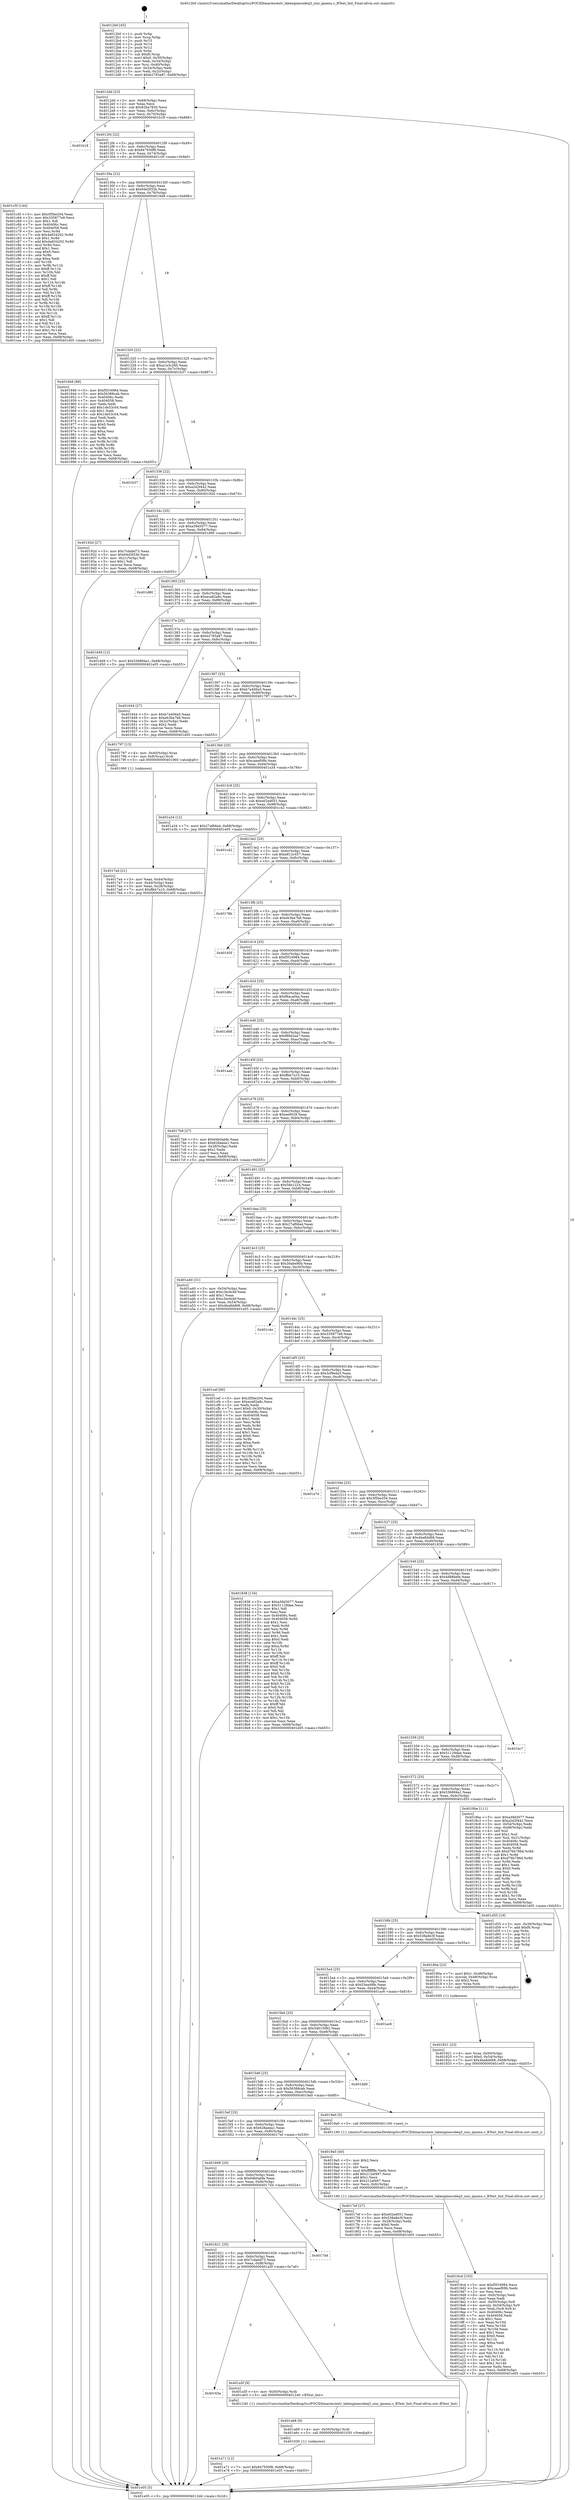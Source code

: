 digraph "0x4012b0" {
  label = "0x4012b0 (/mnt/c/Users/mathe/Desktop/tcc/POCII/binaries/extr_labenginecodeq3_uiui_qmenu.c_BText_Init_Final-ollvm.out::main(0))"
  labelloc = "t"
  node[shape=record]

  Entry [label="",width=0.3,height=0.3,shape=circle,fillcolor=black,style=filled]
  "0x4012dd" [label="{
     0x4012dd [23]\l
     | [instrs]\l
     &nbsp;&nbsp;0x4012dd \<+3\>: mov -0x68(%rbp),%eax\l
     &nbsp;&nbsp;0x4012e0 \<+2\>: mov %eax,%ecx\l
     &nbsp;&nbsp;0x4012e2 \<+6\>: sub $0x82ba7830,%ecx\l
     &nbsp;&nbsp;0x4012e8 \<+3\>: mov %eax,-0x6c(%rbp)\l
     &nbsp;&nbsp;0x4012eb \<+3\>: mov %ecx,-0x70(%rbp)\l
     &nbsp;&nbsp;0x4012ee \<+6\>: je 0000000000401b18 \<main+0x868\>\l
  }"]
  "0x401b18" [label="{
     0x401b18\l
  }", style=dashed]
  "0x4012f4" [label="{
     0x4012f4 [22]\l
     | [instrs]\l
     &nbsp;&nbsp;0x4012f4 \<+5\>: jmp 00000000004012f9 \<main+0x49\>\l
     &nbsp;&nbsp;0x4012f9 \<+3\>: mov -0x6c(%rbp),%eax\l
     &nbsp;&nbsp;0x4012fc \<+5\>: sub $0x847930f8,%eax\l
     &nbsp;&nbsp;0x401301 \<+3\>: mov %eax,-0x74(%rbp)\l
     &nbsp;&nbsp;0x401304 \<+6\>: je 0000000000401c5f \<main+0x9af\>\l
  }"]
  Exit [label="",width=0.3,height=0.3,shape=circle,fillcolor=black,style=filled,peripheries=2]
  "0x401c5f" [label="{
     0x401c5f [144]\l
     | [instrs]\l
     &nbsp;&nbsp;0x401c5f \<+5\>: mov $0x3f5be204,%eax\l
     &nbsp;&nbsp;0x401c64 \<+5\>: mov $0x335877e9,%ecx\l
     &nbsp;&nbsp;0x401c69 \<+2\>: mov $0x1,%dl\l
     &nbsp;&nbsp;0x401c6b \<+7\>: mov 0x40406c,%esi\l
     &nbsp;&nbsp;0x401c72 \<+7\>: mov 0x404058,%edi\l
     &nbsp;&nbsp;0x401c79 \<+3\>: mov %esi,%r8d\l
     &nbsp;&nbsp;0x401c7c \<+7\>: sub $0x4a834202,%r8d\l
     &nbsp;&nbsp;0x401c83 \<+4\>: sub $0x1,%r8d\l
     &nbsp;&nbsp;0x401c87 \<+7\>: add $0x4a834202,%r8d\l
     &nbsp;&nbsp;0x401c8e \<+4\>: imul %r8d,%esi\l
     &nbsp;&nbsp;0x401c92 \<+3\>: and $0x1,%esi\l
     &nbsp;&nbsp;0x401c95 \<+3\>: cmp $0x0,%esi\l
     &nbsp;&nbsp;0x401c98 \<+4\>: sete %r9b\l
     &nbsp;&nbsp;0x401c9c \<+3\>: cmp $0xa,%edi\l
     &nbsp;&nbsp;0x401c9f \<+4\>: setl %r10b\l
     &nbsp;&nbsp;0x401ca3 \<+3\>: mov %r9b,%r11b\l
     &nbsp;&nbsp;0x401ca6 \<+4\>: xor $0xff,%r11b\l
     &nbsp;&nbsp;0x401caa \<+3\>: mov %r10b,%bl\l
     &nbsp;&nbsp;0x401cad \<+3\>: xor $0xff,%bl\l
     &nbsp;&nbsp;0x401cb0 \<+3\>: xor $0x1,%dl\l
     &nbsp;&nbsp;0x401cb3 \<+3\>: mov %r11b,%r14b\l
     &nbsp;&nbsp;0x401cb6 \<+4\>: and $0xff,%r14b\l
     &nbsp;&nbsp;0x401cba \<+3\>: and %dl,%r9b\l
     &nbsp;&nbsp;0x401cbd \<+3\>: mov %bl,%r15b\l
     &nbsp;&nbsp;0x401cc0 \<+4\>: and $0xff,%r15b\l
     &nbsp;&nbsp;0x401cc4 \<+3\>: and %dl,%r10b\l
     &nbsp;&nbsp;0x401cc7 \<+3\>: or %r9b,%r14b\l
     &nbsp;&nbsp;0x401cca \<+3\>: or %r10b,%r15b\l
     &nbsp;&nbsp;0x401ccd \<+3\>: xor %r15b,%r14b\l
     &nbsp;&nbsp;0x401cd0 \<+3\>: or %bl,%r11b\l
     &nbsp;&nbsp;0x401cd3 \<+4\>: xor $0xff,%r11b\l
     &nbsp;&nbsp;0x401cd7 \<+3\>: or $0x1,%dl\l
     &nbsp;&nbsp;0x401cda \<+3\>: and %dl,%r11b\l
     &nbsp;&nbsp;0x401cdd \<+3\>: or %r11b,%r14b\l
     &nbsp;&nbsp;0x401ce0 \<+4\>: test $0x1,%r14b\l
     &nbsp;&nbsp;0x401ce4 \<+3\>: cmovne %ecx,%eax\l
     &nbsp;&nbsp;0x401ce7 \<+3\>: mov %eax,-0x68(%rbp)\l
     &nbsp;&nbsp;0x401cea \<+5\>: jmp 0000000000401e05 \<main+0xb55\>\l
  }"]
  "0x40130a" [label="{
     0x40130a [22]\l
     | [instrs]\l
     &nbsp;&nbsp;0x40130a \<+5\>: jmp 000000000040130f \<main+0x5f\>\l
     &nbsp;&nbsp;0x40130f \<+3\>: mov -0x6c(%rbp),%eax\l
     &nbsp;&nbsp;0x401312 \<+5\>: sub $0x94d3f33b,%eax\l
     &nbsp;&nbsp;0x401317 \<+3\>: mov %eax,-0x78(%rbp)\l
     &nbsp;&nbsp;0x40131a \<+6\>: je 0000000000401948 \<main+0x698\>\l
  }"]
  "0x401a71" [label="{
     0x401a71 [12]\l
     | [instrs]\l
     &nbsp;&nbsp;0x401a71 \<+7\>: movl $0x847930f8,-0x68(%rbp)\l
     &nbsp;&nbsp;0x401a78 \<+5\>: jmp 0000000000401e05 \<main+0xb55\>\l
  }"]
  "0x401948" [label="{
     0x401948 [88]\l
     | [instrs]\l
     &nbsp;&nbsp;0x401948 \<+5\>: mov $0xf5f16984,%eax\l
     &nbsp;&nbsp;0x40194d \<+5\>: mov $0x56388cab,%ecx\l
     &nbsp;&nbsp;0x401952 \<+7\>: mov 0x40406c,%edx\l
     &nbsp;&nbsp;0x401959 \<+7\>: mov 0x404058,%esi\l
     &nbsp;&nbsp;0x401960 \<+2\>: mov %edx,%edi\l
     &nbsp;&nbsp;0x401962 \<+6\>: add $0x1de53c04,%edi\l
     &nbsp;&nbsp;0x401968 \<+3\>: sub $0x1,%edi\l
     &nbsp;&nbsp;0x40196b \<+6\>: sub $0x1de53c04,%edi\l
     &nbsp;&nbsp;0x401971 \<+3\>: imul %edi,%edx\l
     &nbsp;&nbsp;0x401974 \<+3\>: and $0x1,%edx\l
     &nbsp;&nbsp;0x401977 \<+3\>: cmp $0x0,%edx\l
     &nbsp;&nbsp;0x40197a \<+4\>: sete %r8b\l
     &nbsp;&nbsp;0x40197e \<+3\>: cmp $0xa,%esi\l
     &nbsp;&nbsp;0x401981 \<+4\>: setl %r9b\l
     &nbsp;&nbsp;0x401985 \<+3\>: mov %r8b,%r10b\l
     &nbsp;&nbsp;0x401988 \<+3\>: and %r9b,%r10b\l
     &nbsp;&nbsp;0x40198b \<+3\>: xor %r9b,%r8b\l
     &nbsp;&nbsp;0x40198e \<+3\>: or %r8b,%r10b\l
     &nbsp;&nbsp;0x401991 \<+4\>: test $0x1,%r10b\l
     &nbsp;&nbsp;0x401995 \<+3\>: cmovne %ecx,%eax\l
     &nbsp;&nbsp;0x401998 \<+3\>: mov %eax,-0x68(%rbp)\l
     &nbsp;&nbsp;0x40199b \<+5\>: jmp 0000000000401e05 \<main+0xb55\>\l
  }"]
  "0x401320" [label="{
     0x401320 [22]\l
     | [instrs]\l
     &nbsp;&nbsp;0x401320 \<+5\>: jmp 0000000000401325 \<main+0x75\>\l
     &nbsp;&nbsp;0x401325 \<+3\>: mov -0x6c(%rbp),%eax\l
     &nbsp;&nbsp;0x401328 \<+5\>: sub $0xa1e3c260,%eax\l
     &nbsp;&nbsp;0x40132d \<+3\>: mov %eax,-0x7c(%rbp)\l
     &nbsp;&nbsp;0x401330 \<+6\>: je 0000000000401b37 \<main+0x887\>\l
  }"]
  "0x401a68" [label="{
     0x401a68 [9]\l
     | [instrs]\l
     &nbsp;&nbsp;0x401a68 \<+4\>: mov -0x50(%rbp),%rdi\l
     &nbsp;&nbsp;0x401a6c \<+5\>: call 0000000000401030 \<free@plt\>\l
     | [calls]\l
     &nbsp;&nbsp;0x401030 \{1\} (unknown)\l
  }"]
  "0x401b37" [label="{
     0x401b37\l
  }", style=dashed]
  "0x401336" [label="{
     0x401336 [22]\l
     | [instrs]\l
     &nbsp;&nbsp;0x401336 \<+5\>: jmp 000000000040133b \<main+0x8b\>\l
     &nbsp;&nbsp;0x40133b \<+3\>: mov -0x6c(%rbp),%eax\l
     &nbsp;&nbsp;0x40133e \<+5\>: sub $0xa2d2f442,%eax\l
     &nbsp;&nbsp;0x401343 \<+3\>: mov %eax,-0x80(%rbp)\l
     &nbsp;&nbsp;0x401346 \<+6\>: je 000000000040192d \<main+0x67d\>\l
  }"]
  "0x40163a" [label="{
     0x40163a\l
  }", style=dashed]
  "0x40192d" [label="{
     0x40192d [27]\l
     | [instrs]\l
     &nbsp;&nbsp;0x40192d \<+5\>: mov $0x7cdabd73,%eax\l
     &nbsp;&nbsp;0x401932 \<+5\>: mov $0x94d3f33b,%ecx\l
     &nbsp;&nbsp;0x401937 \<+3\>: mov -0x21(%rbp),%dl\l
     &nbsp;&nbsp;0x40193a \<+3\>: test $0x1,%dl\l
     &nbsp;&nbsp;0x40193d \<+3\>: cmovne %ecx,%eax\l
     &nbsp;&nbsp;0x401940 \<+3\>: mov %eax,-0x68(%rbp)\l
     &nbsp;&nbsp;0x401943 \<+5\>: jmp 0000000000401e05 \<main+0xb55\>\l
  }"]
  "0x40134c" [label="{
     0x40134c [25]\l
     | [instrs]\l
     &nbsp;&nbsp;0x40134c \<+5\>: jmp 0000000000401351 \<main+0xa1\>\l
     &nbsp;&nbsp;0x401351 \<+3\>: mov -0x6c(%rbp),%eax\l
     &nbsp;&nbsp;0x401354 \<+5\>: sub $0xa39d3077,%eax\l
     &nbsp;&nbsp;0x401359 \<+6\>: mov %eax,-0x84(%rbp)\l
     &nbsp;&nbsp;0x40135f \<+6\>: je 0000000000401d80 \<main+0xad0\>\l
  }"]
  "0x401a5f" [label="{
     0x401a5f [9]\l
     | [instrs]\l
     &nbsp;&nbsp;0x401a5f \<+4\>: mov -0x50(%rbp),%rdi\l
     &nbsp;&nbsp;0x401a63 \<+5\>: call 0000000000401240 \<BText_Init\>\l
     | [calls]\l
     &nbsp;&nbsp;0x401240 \{1\} (/mnt/c/Users/mathe/Desktop/tcc/POCII/binaries/extr_labenginecodeq3_uiui_qmenu.c_BText_Init_Final-ollvm.out::BText_Init)\l
  }"]
  "0x401d80" [label="{
     0x401d80\l
  }", style=dashed]
  "0x401365" [label="{
     0x401365 [25]\l
     | [instrs]\l
     &nbsp;&nbsp;0x401365 \<+5\>: jmp 000000000040136a \<main+0xba\>\l
     &nbsp;&nbsp;0x40136a \<+3\>: mov -0x6c(%rbp),%eax\l
     &nbsp;&nbsp;0x40136d \<+5\>: sub $0xaca82a8c,%eax\l
     &nbsp;&nbsp;0x401372 \<+6\>: mov %eax,-0x88(%rbp)\l
     &nbsp;&nbsp;0x401378 \<+6\>: je 0000000000401d49 \<main+0xa99\>\l
  }"]
  "0x401621" [label="{
     0x401621 [25]\l
     | [instrs]\l
     &nbsp;&nbsp;0x401621 \<+5\>: jmp 0000000000401626 \<main+0x376\>\l
     &nbsp;&nbsp;0x401626 \<+3\>: mov -0x6c(%rbp),%eax\l
     &nbsp;&nbsp;0x401629 \<+5\>: sub $0x7cdabd73,%eax\l
     &nbsp;&nbsp;0x40162e \<+6\>: mov %eax,-0xf8(%rbp)\l
     &nbsp;&nbsp;0x401634 \<+6\>: je 0000000000401a5f \<main+0x7af\>\l
  }"]
  "0x401d49" [label="{
     0x401d49 [12]\l
     | [instrs]\l
     &nbsp;&nbsp;0x401d49 \<+7\>: movl $0x536894a1,-0x68(%rbp)\l
     &nbsp;&nbsp;0x401d50 \<+5\>: jmp 0000000000401e05 \<main+0xb55\>\l
  }"]
  "0x40137e" [label="{
     0x40137e [25]\l
     | [instrs]\l
     &nbsp;&nbsp;0x40137e \<+5\>: jmp 0000000000401383 \<main+0xd3\>\l
     &nbsp;&nbsp;0x401383 \<+3\>: mov -0x6c(%rbp),%eax\l
     &nbsp;&nbsp;0x401386 \<+5\>: sub $0xb2765a87,%eax\l
     &nbsp;&nbsp;0x40138b \<+6\>: mov %eax,-0x8c(%rbp)\l
     &nbsp;&nbsp;0x401391 \<+6\>: je 0000000000401644 \<main+0x394\>\l
  }"]
  "0x4017d4" [label="{
     0x4017d4\l
  }", style=dashed]
  "0x401644" [label="{
     0x401644 [27]\l
     | [instrs]\l
     &nbsp;&nbsp;0x401644 \<+5\>: mov $0xb7a406a5,%eax\l
     &nbsp;&nbsp;0x401649 \<+5\>: mov $0xeb3ba7b6,%ecx\l
     &nbsp;&nbsp;0x40164e \<+3\>: mov -0x2c(%rbp),%edx\l
     &nbsp;&nbsp;0x401651 \<+3\>: cmp $0x2,%edx\l
     &nbsp;&nbsp;0x401654 \<+3\>: cmovne %ecx,%eax\l
     &nbsp;&nbsp;0x401657 \<+3\>: mov %eax,-0x68(%rbp)\l
     &nbsp;&nbsp;0x40165a \<+5\>: jmp 0000000000401e05 \<main+0xb55\>\l
  }"]
  "0x401397" [label="{
     0x401397 [25]\l
     | [instrs]\l
     &nbsp;&nbsp;0x401397 \<+5\>: jmp 000000000040139c \<main+0xec\>\l
     &nbsp;&nbsp;0x40139c \<+3\>: mov -0x6c(%rbp),%eax\l
     &nbsp;&nbsp;0x40139f \<+5\>: sub $0xb7a406a5,%eax\l
     &nbsp;&nbsp;0x4013a4 \<+6\>: mov %eax,-0x90(%rbp)\l
     &nbsp;&nbsp;0x4013aa \<+6\>: je 0000000000401797 \<main+0x4e7\>\l
  }"]
  "0x401e05" [label="{
     0x401e05 [5]\l
     | [instrs]\l
     &nbsp;&nbsp;0x401e05 \<+5\>: jmp 00000000004012dd \<main+0x2d\>\l
  }"]
  "0x4012b0" [label="{
     0x4012b0 [45]\l
     | [instrs]\l
     &nbsp;&nbsp;0x4012b0 \<+1\>: push %rbp\l
     &nbsp;&nbsp;0x4012b1 \<+3\>: mov %rsp,%rbp\l
     &nbsp;&nbsp;0x4012b4 \<+2\>: push %r15\l
     &nbsp;&nbsp;0x4012b6 \<+2\>: push %r14\l
     &nbsp;&nbsp;0x4012b8 \<+2\>: push %r12\l
     &nbsp;&nbsp;0x4012ba \<+1\>: push %rbx\l
     &nbsp;&nbsp;0x4012bb \<+7\>: sub $0xf0,%rsp\l
     &nbsp;&nbsp;0x4012c2 \<+7\>: movl $0x0,-0x30(%rbp)\l
     &nbsp;&nbsp;0x4012c9 \<+3\>: mov %edi,-0x34(%rbp)\l
     &nbsp;&nbsp;0x4012cc \<+4\>: mov %rsi,-0x40(%rbp)\l
     &nbsp;&nbsp;0x4012d0 \<+3\>: mov -0x34(%rbp),%edi\l
     &nbsp;&nbsp;0x4012d3 \<+3\>: mov %edi,-0x2c(%rbp)\l
     &nbsp;&nbsp;0x4012d6 \<+7\>: movl $0xb2765a87,-0x68(%rbp)\l
  }"]
  "0x4019cd" [label="{
     0x4019cd [103]\l
     | [instrs]\l
     &nbsp;&nbsp;0x4019cd \<+5\>: mov $0xf5f16984,%ecx\l
     &nbsp;&nbsp;0x4019d2 \<+5\>: mov $0xcaaef09b,%edx\l
     &nbsp;&nbsp;0x4019d7 \<+2\>: xor %esi,%esi\l
     &nbsp;&nbsp;0x4019d9 \<+6\>: mov -0xfc(%rbp),%edi\l
     &nbsp;&nbsp;0x4019df \<+3\>: imul %eax,%edi\l
     &nbsp;&nbsp;0x4019e2 \<+4\>: mov -0x50(%rbp),%r8\l
     &nbsp;&nbsp;0x4019e6 \<+4\>: movslq -0x54(%rbp),%r9\l
     &nbsp;&nbsp;0x4019ea \<+4\>: mov %edi,(%r8,%r9,4)\l
     &nbsp;&nbsp;0x4019ee \<+7\>: mov 0x40406c,%eax\l
     &nbsp;&nbsp;0x4019f5 \<+7\>: mov 0x404058,%edi\l
     &nbsp;&nbsp;0x4019fc \<+3\>: sub $0x1,%esi\l
     &nbsp;&nbsp;0x4019ff \<+3\>: mov %eax,%r10d\l
     &nbsp;&nbsp;0x401a02 \<+3\>: add %esi,%r10d\l
     &nbsp;&nbsp;0x401a05 \<+4\>: imul %r10d,%eax\l
     &nbsp;&nbsp;0x401a09 \<+3\>: and $0x1,%eax\l
     &nbsp;&nbsp;0x401a0c \<+3\>: cmp $0x0,%eax\l
     &nbsp;&nbsp;0x401a0f \<+4\>: sete %r11b\l
     &nbsp;&nbsp;0x401a13 \<+3\>: cmp $0xa,%edi\l
     &nbsp;&nbsp;0x401a16 \<+3\>: setl %bl\l
     &nbsp;&nbsp;0x401a19 \<+3\>: mov %r11b,%r14b\l
     &nbsp;&nbsp;0x401a1c \<+3\>: and %bl,%r14b\l
     &nbsp;&nbsp;0x401a1f \<+3\>: xor %bl,%r11b\l
     &nbsp;&nbsp;0x401a22 \<+3\>: or %r11b,%r14b\l
     &nbsp;&nbsp;0x401a25 \<+4\>: test $0x1,%r14b\l
     &nbsp;&nbsp;0x401a29 \<+3\>: cmovne %edx,%ecx\l
     &nbsp;&nbsp;0x401a2c \<+3\>: mov %ecx,-0x68(%rbp)\l
     &nbsp;&nbsp;0x401a2f \<+5\>: jmp 0000000000401e05 \<main+0xb55\>\l
  }"]
  "0x401797" [label="{
     0x401797 [13]\l
     | [instrs]\l
     &nbsp;&nbsp;0x401797 \<+4\>: mov -0x40(%rbp),%rax\l
     &nbsp;&nbsp;0x40179b \<+4\>: mov 0x8(%rax),%rdi\l
     &nbsp;&nbsp;0x40179f \<+5\>: call 0000000000401060 \<atoi@plt\>\l
     | [calls]\l
     &nbsp;&nbsp;0x401060 \{1\} (unknown)\l
  }"]
  "0x4013b0" [label="{
     0x4013b0 [25]\l
     | [instrs]\l
     &nbsp;&nbsp;0x4013b0 \<+5\>: jmp 00000000004013b5 \<main+0x105\>\l
     &nbsp;&nbsp;0x4013b5 \<+3\>: mov -0x6c(%rbp),%eax\l
     &nbsp;&nbsp;0x4013b8 \<+5\>: sub $0xcaaef09b,%eax\l
     &nbsp;&nbsp;0x4013bd \<+6\>: mov %eax,-0x94(%rbp)\l
     &nbsp;&nbsp;0x4013c3 \<+6\>: je 0000000000401a34 \<main+0x784\>\l
  }"]
  "0x4017a4" [label="{
     0x4017a4 [21]\l
     | [instrs]\l
     &nbsp;&nbsp;0x4017a4 \<+3\>: mov %eax,-0x44(%rbp)\l
     &nbsp;&nbsp;0x4017a7 \<+3\>: mov -0x44(%rbp),%eax\l
     &nbsp;&nbsp;0x4017aa \<+3\>: mov %eax,-0x28(%rbp)\l
     &nbsp;&nbsp;0x4017ad \<+7\>: movl $0xffeb7a10,-0x68(%rbp)\l
     &nbsp;&nbsp;0x4017b4 \<+5\>: jmp 0000000000401e05 \<main+0xb55\>\l
  }"]
  "0x4019a5" [label="{
     0x4019a5 [40]\l
     | [instrs]\l
     &nbsp;&nbsp;0x4019a5 \<+5\>: mov $0x2,%ecx\l
     &nbsp;&nbsp;0x4019aa \<+1\>: cltd\l
     &nbsp;&nbsp;0x4019ab \<+2\>: idiv %ecx\l
     &nbsp;&nbsp;0x4019ad \<+6\>: imul $0xfffffffe,%edx,%ecx\l
     &nbsp;&nbsp;0x4019b3 \<+6\>: add $0x212af497,%ecx\l
     &nbsp;&nbsp;0x4019b9 \<+3\>: add $0x1,%ecx\l
     &nbsp;&nbsp;0x4019bc \<+6\>: sub $0x212af497,%ecx\l
     &nbsp;&nbsp;0x4019c2 \<+6\>: mov %ecx,-0xfc(%rbp)\l
     &nbsp;&nbsp;0x4019c8 \<+5\>: call 0000000000401160 \<next_i\>\l
     | [calls]\l
     &nbsp;&nbsp;0x401160 \{1\} (/mnt/c/Users/mathe/Desktop/tcc/POCII/binaries/extr_labenginecodeq3_uiui_qmenu.c_BText_Init_Final-ollvm.out::next_i)\l
  }"]
  "0x401a34" [label="{
     0x401a34 [12]\l
     | [instrs]\l
     &nbsp;&nbsp;0x401a34 \<+7\>: movl $0x27af66a4,-0x68(%rbp)\l
     &nbsp;&nbsp;0x401a3b \<+5\>: jmp 0000000000401e05 \<main+0xb55\>\l
  }"]
  "0x4013c9" [label="{
     0x4013c9 [25]\l
     | [instrs]\l
     &nbsp;&nbsp;0x4013c9 \<+5\>: jmp 00000000004013ce \<main+0x11e\>\l
     &nbsp;&nbsp;0x4013ce \<+3\>: mov -0x6c(%rbp),%eax\l
     &nbsp;&nbsp;0x4013d1 \<+5\>: sub $0xe02ed051,%eax\l
     &nbsp;&nbsp;0x4013d6 \<+6\>: mov %eax,-0x98(%rbp)\l
     &nbsp;&nbsp;0x4013dc \<+6\>: je 0000000000401c42 \<main+0x992\>\l
  }"]
  "0x401821" [label="{
     0x401821 [23]\l
     | [instrs]\l
     &nbsp;&nbsp;0x401821 \<+4\>: mov %rax,-0x50(%rbp)\l
     &nbsp;&nbsp;0x401825 \<+7\>: movl $0x0,-0x54(%rbp)\l
     &nbsp;&nbsp;0x40182c \<+7\>: movl $0x4ba8dd68,-0x68(%rbp)\l
     &nbsp;&nbsp;0x401833 \<+5\>: jmp 0000000000401e05 \<main+0xb55\>\l
  }"]
  "0x401c42" [label="{
     0x401c42\l
  }", style=dashed]
  "0x4013e2" [label="{
     0x4013e2 [25]\l
     | [instrs]\l
     &nbsp;&nbsp;0x4013e2 \<+5\>: jmp 00000000004013e7 \<main+0x137\>\l
     &nbsp;&nbsp;0x4013e7 \<+3\>: mov -0x6c(%rbp),%eax\l
     &nbsp;&nbsp;0x4013ea \<+5\>: sub $0xe812c457,%eax\l
     &nbsp;&nbsp;0x4013ef \<+6\>: mov %eax,-0x9c(%rbp)\l
     &nbsp;&nbsp;0x4013f5 \<+6\>: je 000000000040178b \<main+0x4db\>\l
  }"]
  "0x401608" [label="{
     0x401608 [25]\l
     | [instrs]\l
     &nbsp;&nbsp;0x401608 \<+5\>: jmp 000000000040160d \<main+0x35d\>\l
     &nbsp;&nbsp;0x40160d \<+3\>: mov -0x6c(%rbp),%eax\l
     &nbsp;&nbsp;0x401610 \<+5\>: sub $0x64b0abfe,%eax\l
     &nbsp;&nbsp;0x401615 \<+6\>: mov %eax,-0xf4(%rbp)\l
     &nbsp;&nbsp;0x40161b \<+6\>: je 00000000004017d4 \<main+0x524\>\l
  }"]
  "0x40178b" [label="{
     0x40178b\l
  }", style=dashed]
  "0x4013fb" [label="{
     0x4013fb [25]\l
     | [instrs]\l
     &nbsp;&nbsp;0x4013fb \<+5\>: jmp 0000000000401400 \<main+0x150\>\l
     &nbsp;&nbsp;0x401400 \<+3\>: mov -0x6c(%rbp),%eax\l
     &nbsp;&nbsp;0x401403 \<+5\>: sub $0xeb3ba7b6,%eax\l
     &nbsp;&nbsp;0x401408 \<+6\>: mov %eax,-0xa0(%rbp)\l
     &nbsp;&nbsp;0x40140e \<+6\>: je 000000000040165f \<main+0x3af\>\l
  }"]
  "0x4017ef" [label="{
     0x4017ef [27]\l
     | [instrs]\l
     &nbsp;&nbsp;0x4017ef \<+5\>: mov $0xe02ed051,%eax\l
     &nbsp;&nbsp;0x4017f4 \<+5\>: mov $0x538a8e3f,%ecx\l
     &nbsp;&nbsp;0x4017f9 \<+3\>: mov -0x28(%rbp),%edx\l
     &nbsp;&nbsp;0x4017fc \<+3\>: cmp $0x0,%edx\l
     &nbsp;&nbsp;0x4017ff \<+3\>: cmove %ecx,%eax\l
     &nbsp;&nbsp;0x401802 \<+3\>: mov %eax,-0x68(%rbp)\l
     &nbsp;&nbsp;0x401805 \<+5\>: jmp 0000000000401e05 \<main+0xb55\>\l
  }"]
  "0x40165f" [label="{
     0x40165f\l
  }", style=dashed]
  "0x401414" [label="{
     0x401414 [25]\l
     | [instrs]\l
     &nbsp;&nbsp;0x401414 \<+5\>: jmp 0000000000401419 \<main+0x169\>\l
     &nbsp;&nbsp;0x401419 \<+3\>: mov -0x6c(%rbp),%eax\l
     &nbsp;&nbsp;0x40141c \<+5\>: sub $0xf5f16984,%eax\l
     &nbsp;&nbsp;0x401421 \<+6\>: mov %eax,-0xa4(%rbp)\l
     &nbsp;&nbsp;0x401427 \<+6\>: je 0000000000401d8c \<main+0xadc\>\l
  }"]
  "0x4015ef" [label="{
     0x4015ef [25]\l
     | [instrs]\l
     &nbsp;&nbsp;0x4015ef \<+5\>: jmp 00000000004015f4 \<main+0x344\>\l
     &nbsp;&nbsp;0x4015f4 \<+3\>: mov -0x6c(%rbp),%eax\l
     &nbsp;&nbsp;0x4015f7 \<+5\>: sub $0x628aeea1,%eax\l
     &nbsp;&nbsp;0x4015fc \<+6\>: mov %eax,-0xf0(%rbp)\l
     &nbsp;&nbsp;0x401602 \<+6\>: je 00000000004017ef \<main+0x53f\>\l
  }"]
  "0x401d8c" [label="{
     0x401d8c\l
  }", style=dashed]
  "0x40142d" [label="{
     0x40142d [25]\l
     | [instrs]\l
     &nbsp;&nbsp;0x40142d \<+5\>: jmp 0000000000401432 \<main+0x182\>\l
     &nbsp;&nbsp;0x401432 \<+3\>: mov -0x6c(%rbp),%eax\l
     &nbsp;&nbsp;0x401435 \<+5\>: sub $0xf6aca0ea,%eax\l
     &nbsp;&nbsp;0x40143a \<+6\>: mov %eax,-0xa8(%rbp)\l
     &nbsp;&nbsp;0x401440 \<+6\>: je 0000000000401d68 \<main+0xab8\>\l
  }"]
  "0x4019a0" [label="{
     0x4019a0 [5]\l
     | [instrs]\l
     &nbsp;&nbsp;0x4019a0 \<+5\>: call 0000000000401160 \<next_i\>\l
     | [calls]\l
     &nbsp;&nbsp;0x401160 \{1\} (/mnt/c/Users/mathe/Desktop/tcc/POCII/binaries/extr_labenginecodeq3_uiui_qmenu.c_BText_Init_Final-ollvm.out::next_i)\l
  }"]
  "0x401d68" [label="{
     0x401d68\l
  }", style=dashed]
  "0x401446" [label="{
     0x401446 [25]\l
     | [instrs]\l
     &nbsp;&nbsp;0x401446 \<+5\>: jmp 000000000040144b \<main+0x19b\>\l
     &nbsp;&nbsp;0x40144b \<+3\>: mov -0x6c(%rbp),%eax\l
     &nbsp;&nbsp;0x40144e \<+5\>: sub $0xf89d2aa7,%eax\l
     &nbsp;&nbsp;0x401453 \<+6\>: mov %eax,-0xac(%rbp)\l
     &nbsp;&nbsp;0x401459 \<+6\>: je 0000000000401aab \<main+0x7fb\>\l
  }"]
  "0x4015d6" [label="{
     0x4015d6 [25]\l
     | [instrs]\l
     &nbsp;&nbsp;0x4015d6 \<+5\>: jmp 00000000004015db \<main+0x32b\>\l
     &nbsp;&nbsp;0x4015db \<+3\>: mov -0x6c(%rbp),%eax\l
     &nbsp;&nbsp;0x4015de \<+5\>: sub $0x56388cab,%eax\l
     &nbsp;&nbsp;0x4015e3 \<+6\>: mov %eax,-0xec(%rbp)\l
     &nbsp;&nbsp;0x4015e9 \<+6\>: je 00000000004019a0 \<main+0x6f0\>\l
  }"]
  "0x401aab" [label="{
     0x401aab\l
  }", style=dashed]
  "0x40145f" [label="{
     0x40145f [25]\l
     | [instrs]\l
     &nbsp;&nbsp;0x40145f \<+5\>: jmp 0000000000401464 \<main+0x1b4\>\l
     &nbsp;&nbsp;0x401464 \<+3\>: mov -0x6c(%rbp),%eax\l
     &nbsp;&nbsp;0x401467 \<+5\>: sub $0xffeb7a10,%eax\l
     &nbsp;&nbsp;0x40146c \<+6\>: mov %eax,-0xb0(%rbp)\l
     &nbsp;&nbsp;0x401472 \<+6\>: je 00000000004017b9 \<main+0x509\>\l
  }"]
  "0x401dd9" [label="{
     0x401dd9\l
  }", style=dashed]
  "0x4017b9" [label="{
     0x4017b9 [27]\l
     | [instrs]\l
     &nbsp;&nbsp;0x4017b9 \<+5\>: mov $0x64b0abfe,%eax\l
     &nbsp;&nbsp;0x4017be \<+5\>: mov $0x628aeea1,%ecx\l
     &nbsp;&nbsp;0x4017c3 \<+3\>: mov -0x28(%rbp),%edx\l
     &nbsp;&nbsp;0x4017c6 \<+3\>: cmp $0x1,%edx\l
     &nbsp;&nbsp;0x4017c9 \<+3\>: cmovl %ecx,%eax\l
     &nbsp;&nbsp;0x4017cc \<+3\>: mov %eax,-0x68(%rbp)\l
     &nbsp;&nbsp;0x4017cf \<+5\>: jmp 0000000000401e05 \<main+0xb55\>\l
  }"]
  "0x401478" [label="{
     0x401478 [25]\l
     | [instrs]\l
     &nbsp;&nbsp;0x401478 \<+5\>: jmp 000000000040147d \<main+0x1cd\>\l
     &nbsp;&nbsp;0x40147d \<+3\>: mov -0x6c(%rbp),%eax\l
     &nbsp;&nbsp;0x401480 \<+5\>: sub $0xee9029,%eax\l
     &nbsp;&nbsp;0x401485 \<+6\>: mov %eax,-0xb4(%rbp)\l
     &nbsp;&nbsp;0x40148b \<+6\>: je 0000000000401c36 \<main+0x986\>\l
  }"]
  "0x4015bd" [label="{
     0x4015bd [25]\l
     | [instrs]\l
     &nbsp;&nbsp;0x4015bd \<+5\>: jmp 00000000004015c2 \<main+0x312\>\l
     &nbsp;&nbsp;0x4015c2 \<+3\>: mov -0x6c(%rbp),%eax\l
     &nbsp;&nbsp;0x4015c5 \<+5\>: sub $0x54615062,%eax\l
     &nbsp;&nbsp;0x4015ca \<+6\>: mov %eax,-0xe8(%rbp)\l
     &nbsp;&nbsp;0x4015d0 \<+6\>: je 0000000000401dd9 \<main+0xb29\>\l
  }"]
  "0x401c36" [label="{
     0x401c36\l
  }", style=dashed]
  "0x401491" [label="{
     0x401491 [25]\l
     | [instrs]\l
     &nbsp;&nbsp;0x401491 \<+5\>: jmp 0000000000401496 \<main+0x1e6\>\l
     &nbsp;&nbsp;0x401496 \<+3\>: mov -0x6c(%rbp),%eax\l
     &nbsp;&nbsp;0x401499 \<+5\>: sub $0x58e1224,%eax\l
     &nbsp;&nbsp;0x40149e \<+6\>: mov %eax,-0xb8(%rbp)\l
     &nbsp;&nbsp;0x4014a4 \<+6\>: je 00000000004016ef \<main+0x43f\>\l
  }"]
  "0x401ac6" [label="{
     0x401ac6\l
  }", style=dashed]
  "0x4016ef" [label="{
     0x4016ef\l
  }", style=dashed]
  "0x4014aa" [label="{
     0x4014aa [25]\l
     | [instrs]\l
     &nbsp;&nbsp;0x4014aa \<+5\>: jmp 00000000004014af \<main+0x1ff\>\l
     &nbsp;&nbsp;0x4014af \<+3\>: mov -0x6c(%rbp),%eax\l
     &nbsp;&nbsp;0x4014b2 \<+5\>: sub $0x27af66a4,%eax\l
     &nbsp;&nbsp;0x4014b7 \<+6\>: mov %eax,-0xbc(%rbp)\l
     &nbsp;&nbsp;0x4014bd \<+6\>: je 0000000000401a40 \<main+0x790\>\l
  }"]
  "0x4015a4" [label="{
     0x4015a4 [25]\l
     | [instrs]\l
     &nbsp;&nbsp;0x4015a4 \<+5\>: jmp 00000000004015a9 \<main+0x2f9\>\l
     &nbsp;&nbsp;0x4015a9 \<+3\>: mov -0x6c(%rbp),%eax\l
     &nbsp;&nbsp;0x4015ac \<+5\>: sub $0x53ea49fe,%eax\l
     &nbsp;&nbsp;0x4015b1 \<+6\>: mov %eax,-0xe4(%rbp)\l
     &nbsp;&nbsp;0x4015b7 \<+6\>: je 0000000000401ac6 \<main+0x816\>\l
  }"]
  "0x401a40" [label="{
     0x401a40 [31]\l
     | [instrs]\l
     &nbsp;&nbsp;0x401a40 \<+3\>: mov -0x54(%rbp),%eax\l
     &nbsp;&nbsp;0x401a43 \<+5\>: add $0xc3ec6cbf,%eax\l
     &nbsp;&nbsp;0x401a48 \<+3\>: add $0x1,%eax\l
     &nbsp;&nbsp;0x401a4b \<+5\>: sub $0xc3ec6cbf,%eax\l
     &nbsp;&nbsp;0x401a50 \<+3\>: mov %eax,-0x54(%rbp)\l
     &nbsp;&nbsp;0x401a53 \<+7\>: movl $0x4ba8dd68,-0x68(%rbp)\l
     &nbsp;&nbsp;0x401a5a \<+5\>: jmp 0000000000401e05 \<main+0xb55\>\l
  }"]
  "0x4014c3" [label="{
     0x4014c3 [25]\l
     | [instrs]\l
     &nbsp;&nbsp;0x4014c3 \<+5\>: jmp 00000000004014c8 \<main+0x218\>\l
     &nbsp;&nbsp;0x4014c8 \<+3\>: mov -0x6c(%rbp),%eax\l
     &nbsp;&nbsp;0x4014cb \<+5\>: sub $0x30abe90b,%eax\l
     &nbsp;&nbsp;0x4014d0 \<+6\>: mov %eax,-0xc0(%rbp)\l
     &nbsp;&nbsp;0x4014d6 \<+6\>: je 0000000000401c4e \<main+0x99e\>\l
  }"]
  "0x40180a" [label="{
     0x40180a [23]\l
     | [instrs]\l
     &nbsp;&nbsp;0x40180a \<+7\>: movl $0x1,-0x48(%rbp)\l
     &nbsp;&nbsp;0x401811 \<+4\>: movslq -0x48(%rbp),%rax\l
     &nbsp;&nbsp;0x401815 \<+4\>: shl $0x2,%rax\l
     &nbsp;&nbsp;0x401819 \<+3\>: mov %rax,%rdi\l
     &nbsp;&nbsp;0x40181c \<+5\>: call 0000000000401050 \<malloc@plt\>\l
     | [calls]\l
     &nbsp;&nbsp;0x401050 \{1\} (unknown)\l
  }"]
  "0x401c4e" [label="{
     0x401c4e\l
  }", style=dashed]
  "0x4014dc" [label="{
     0x4014dc [25]\l
     | [instrs]\l
     &nbsp;&nbsp;0x4014dc \<+5\>: jmp 00000000004014e1 \<main+0x231\>\l
     &nbsp;&nbsp;0x4014e1 \<+3\>: mov -0x6c(%rbp),%eax\l
     &nbsp;&nbsp;0x4014e4 \<+5\>: sub $0x335877e9,%eax\l
     &nbsp;&nbsp;0x4014e9 \<+6\>: mov %eax,-0xc4(%rbp)\l
     &nbsp;&nbsp;0x4014ef \<+6\>: je 0000000000401cef \<main+0xa3f\>\l
  }"]
  "0x40158b" [label="{
     0x40158b [25]\l
     | [instrs]\l
     &nbsp;&nbsp;0x40158b \<+5\>: jmp 0000000000401590 \<main+0x2e0\>\l
     &nbsp;&nbsp;0x401590 \<+3\>: mov -0x6c(%rbp),%eax\l
     &nbsp;&nbsp;0x401593 \<+5\>: sub $0x538a8e3f,%eax\l
     &nbsp;&nbsp;0x401598 \<+6\>: mov %eax,-0xe0(%rbp)\l
     &nbsp;&nbsp;0x40159e \<+6\>: je 000000000040180a \<main+0x55a\>\l
  }"]
  "0x401cef" [label="{
     0x401cef [90]\l
     | [instrs]\l
     &nbsp;&nbsp;0x401cef \<+5\>: mov $0x3f5be204,%eax\l
     &nbsp;&nbsp;0x401cf4 \<+5\>: mov $0xaca82a8c,%ecx\l
     &nbsp;&nbsp;0x401cf9 \<+2\>: xor %edx,%edx\l
     &nbsp;&nbsp;0x401cfb \<+7\>: movl $0x0,-0x30(%rbp)\l
     &nbsp;&nbsp;0x401d02 \<+7\>: mov 0x40406c,%esi\l
     &nbsp;&nbsp;0x401d09 \<+7\>: mov 0x404058,%edi\l
     &nbsp;&nbsp;0x401d10 \<+3\>: sub $0x1,%edx\l
     &nbsp;&nbsp;0x401d13 \<+3\>: mov %esi,%r8d\l
     &nbsp;&nbsp;0x401d16 \<+3\>: add %edx,%r8d\l
     &nbsp;&nbsp;0x401d19 \<+4\>: imul %r8d,%esi\l
     &nbsp;&nbsp;0x401d1d \<+3\>: and $0x1,%esi\l
     &nbsp;&nbsp;0x401d20 \<+3\>: cmp $0x0,%esi\l
     &nbsp;&nbsp;0x401d23 \<+4\>: sete %r9b\l
     &nbsp;&nbsp;0x401d27 \<+3\>: cmp $0xa,%edi\l
     &nbsp;&nbsp;0x401d2a \<+4\>: setl %r10b\l
     &nbsp;&nbsp;0x401d2e \<+3\>: mov %r9b,%r11b\l
     &nbsp;&nbsp;0x401d31 \<+3\>: and %r10b,%r11b\l
     &nbsp;&nbsp;0x401d34 \<+3\>: xor %r10b,%r9b\l
     &nbsp;&nbsp;0x401d37 \<+3\>: or %r9b,%r11b\l
     &nbsp;&nbsp;0x401d3a \<+4\>: test $0x1,%r11b\l
     &nbsp;&nbsp;0x401d3e \<+3\>: cmovne %ecx,%eax\l
     &nbsp;&nbsp;0x401d41 \<+3\>: mov %eax,-0x68(%rbp)\l
     &nbsp;&nbsp;0x401d44 \<+5\>: jmp 0000000000401e05 \<main+0xb55\>\l
  }"]
  "0x4014f5" [label="{
     0x4014f5 [25]\l
     | [instrs]\l
     &nbsp;&nbsp;0x4014f5 \<+5\>: jmp 00000000004014fa \<main+0x24a\>\l
     &nbsp;&nbsp;0x4014fa \<+3\>: mov -0x6c(%rbp),%eax\l
     &nbsp;&nbsp;0x4014fd \<+5\>: sub $0x3cf9eda3,%eax\l
     &nbsp;&nbsp;0x401502 \<+6\>: mov %eax,-0xc8(%rbp)\l
     &nbsp;&nbsp;0x401508 \<+6\>: je 0000000000401a7d \<main+0x7cd\>\l
  }"]
  "0x401d55" [label="{
     0x401d55 [19]\l
     | [instrs]\l
     &nbsp;&nbsp;0x401d55 \<+3\>: mov -0x30(%rbp),%eax\l
     &nbsp;&nbsp;0x401d58 \<+7\>: add $0xf0,%rsp\l
     &nbsp;&nbsp;0x401d5f \<+1\>: pop %rbx\l
     &nbsp;&nbsp;0x401d60 \<+2\>: pop %r12\l
     &nbsp;&nbsp;0x401d62 \<+2\>: pop %r14\l
     &nbsp;&nbsp;0x401d64 \<+2\>: pop %r15\l
     &nbsp;&nbsp;0x401d66 \<+1\>: pop %rbp\l
     &nbsp;&nbsp;0x401d67 \<+1\>: ret\l
  }"]
  "0x401a7d" [label="{
     0x401a7d\l
  }", style=dashed]
  "0x40150e" [label="{
     0x40150e [25]\l
     | [instrs]\l
     &nbsp;&nbsp;0x40150e \<+5\>: jmp 0000000000401513 \<main+0x263\>\l
     &nbsp;&nbsp;0x401513 \<+3\>: mov -0x6c(%rbp),%eax\l
     &nbsp;&nbsp;0x401516 \<+5\>: sub $0x3f5be204,%eax\l
     &nbsp;&nbsp;0x40151b \<+6\>: mov %eax,-0xcc(%rbp)\l
     &nbsp;&nbsp;0x401521 \<+6\>: je 0000000000401df7 \<main+0xb47\>\l
  }"]
  "0x401572" [label="{
     0x401572 [25]\l
     | [instrs]\l
     &nbsp;&nbsp;0x401572 \<+5\>: jmp 0000000000401577 \<main+0x2c7\>\l
     &nbsp;&nbsp;0x401577 \<+3\>: mov -0x6c(%rbp),%eax\l
     &nbsp;&nbsp;0x40157a \<+5\>: sub $0x536894a1,%eax\l
     &nbsp;&nbsp;0x40157f \<+6\>: mov %eax,-0xdc(%rbp)\l
     &nbsp;&nbsp;0x401585 \<+6\>: je 0000000000401d55 \<main+0xaa5\>\l
  }"]
  "0x401df7" [label="{
     0x401df7\l
  }", style=dashed]
  "0x401527" [label="{
     0x401527 [25]\l
     | [instrs]\l
     &nbsp;&nbsp;0x401527 \<+5\>: jmp 000000000040152c \<main+0x27c\>\l
     &nbsp;&nbsp;0x40152c \<+3\>: mov -0x6c(%rbp),%eax\l
     &nbsp;&nbsp;0x40152f \<+5\>: sub $0x4ba8dd68,%eax\l
     &nbsp;&nbsp;0x401534 \<+6\>: mov %eax,-0xd0(%rbp)\l
     &nbsp;&nbsp;0x40153a \<+6\>: je 0000000000401838 \<main+0x588\>\l
  }"]
  "0x4018be" [label="{
     0x4018be [111]\l
     | [instrs]\l
     &nbsp;&nbsp;0x4018be \<+5\>: mov $0xa39d3077,%eax\l
     &nbsp;&nbsp;0x4018c3 \<+5\>: mov $0xa2d2f442,%ecx\l
     &nbsp;&nbsp;0x4018c8 \<+3\>: mov -0x54(%rbp),%edx\l
     &nbsp;&nbsp;0x4018cb \<+3\>: cmp -0x48(%rbp),%edx\l
     &nbsp;&nbsp;0x4018ce \<+4\>: setl %sil\l
     &nbsp;&nbsp;0x4018d2 \<+4\>: and $0x1,%sil\l
     &nbsp;&nbsp;0x4018d6 \<+4\>: mov %sil,-0x21(%rbp)\l
     &nbsp;&nbsp;0x4018da \<+7\>: mov 0x40406c,%edx\l
     &nbsp;&nbsp;0x4018e1 \<+7\>: mov 0x404058,%edi\l
     &nbsp;&nbsp;0x4018e8 \<+3\>: mov %edx,%r8d\l
     &nbsp;&nbsp;0x4018eb \<+7\>: add $0xd76b786d,%r8d\l
     &nbsp;&nbsp;0x4018f2 \<+4\>: sub $0x1,%r8d\l
     &nbsp;&nbsp;0x4018f6 \<+7\>: sub $0xd76b786d,%r8d\l
     &nbsp;&nbsp;0x4018fd \<+4\>: imul %r8d,%edx\l
     &nbsp;&nbsp;0x401901 \<+3\>: and $0x1,%edx\l
     &nbsp;&nbsp;0x401904 \<+3\>: cmp $0x0,%edx\l
     &nbsp;&nbsp;0x401907 \<+4\>: sete %sil\l
     &nbsp;&nbsp;0x40190b \<+3\>: cmp $0xa,%edi\l
     &nbsp;&nbsp;0x40190e \<+4\>: setl %r9b\l
     &nbsp;&nbsp;0x401912 \<+3\>: mov %sil,%r10b\l
     &nbsp;&nbsp;0x401915 \<+3\>: and %r9b,%r10b\l
     &nbsp;&nbsp;0x401918 \<+3\>: xor %r9b,%sil\l
     &nbsp;&nbsp;0x40191b \<+3\>: or %sil,%r10b\l
     &nbsp;&nbsp;0x40191e \<+4\>: test $0x1,%r10b\l
     &nbsp;&nbsp;0x401922 \<+3\>: cmovne %ecx,%eax\l
     &nbsp;&nbsp;0x401925 \<+3\>: mov %eax,-0x68(%rbp)\l
     &nbsp;&nbsp;0x401928 \<+5\>: jmp 0000000000401e05 \<main+0xb55\>\l
  }"]
  "0x401838" [label="{
     0x401838 [134]\l
     | [instrs]\l
     &nbsp;&nbsp;0x401838 \<+5\>: mov $0xa39d3077,%eax\l
     &nbsp;&nbsp;0x40183d \<+5\>: mov $0x51129dae,%ecx\l
     &nbsp;&nbsp;0x401842 \<+2\>: mov $0x1,%dl\l
     &nbsp;&nbsp;0x401844 \<+2\>: xor %esi,%esi\l
     &nbsp;&nbsp;0x401846 \<+7\>: mov 0x40406c,%edi\l
     &nbsp;&nbsp;0x40184d \<+8\>: mov 0x404058,%r8d\l
     &nbsp;&nbsp;0x401855 \<+3\>: sub $0x1,%esi\l
     &nbsp;&nbsp;0x401858 \<+3\>: mov %edi,%r9d\l
     &nbsp;&nbsp;0x40185b \<+3\>: add %esi,%r9d\l
     &nbsp;&nbsp;0x40185e \<+4\>: imul %r9d,%edi\l
     &nbsp;&nbsp;0x401862 \<+3\>: and $0x1,%edi\l
     &nbsp;&nbsp;0x401865 \<+3\>: cmp $0x0,%edi\l
     &nbsp;&nbsp;0x401868 \<+4\>: sete %r10b\l
     &nbsp;&nbsp;0x40186c \<+4\>: cmp $0xa,%r8d\l
     &nbsp;&nbsp;0x401870 \<+4\>: setl %r11b\l
     &nbsp;&nbsp;0x401874 \<+3\>: mov %r10b,%bl\l
     &nbsp;&nbsp;0x401877 \<+3\>: xor $0xff,%bl\l
     &nbsp;&nbsp;0x40187a \<+3\>: mov %r11b,%r14b\l
     &nbsp;&nbsp;0x40187d \<+4\>: xor $0xff,%r14b\l
     &nbsp;&nbsp;0x401881 \<+3\>: xor $0x0,%dl\l
     &nbsp;&nbsp;0x401884 \<+3\>: mov %bl,%r15b\l
     &nbsp;&nbsp;0x401887 \<+4\>: and $0x0,%r15b\l
     &nbsp;&nbsp;0x40188b \<+3\>: and %dl,%r10b\l
     &nbsp;&nbsp;0x40188e \<+3\>: mov %r14b,%r12b\l
     &nbsp;&nbsp;0x401891 \<+4\>: and $0x0,%r12b\l
     &nbsp;&nbsp;0x401895 \<+3\>: and %dl,%r11b\l
     &nbsp;&nbsp;0x401898 \<+3\>: or %r10b,%r15b\l
     &nbsp;&nbsp;0x40189b \<+3\>: or %r11b,%r12b\l
     &nbsp;&nbsp;0x40189e \<+3\>: xor %r12b,%r15b\l
     &nbsp;&nbsp;0x4018a1 \<+3\>: or %r14b,%bl\l
     &nbsp;&nbsp;0x4018a4 \<+3\>: xor $0xff,%bl\l
     &nbsp;&nbsp;0x4018a7 \<+3\>: or $0x0,%dl\l
     &nbsp;&nbsp;0x4018aa \<+2\>: and %dl,%bl\l
     &nbsp;&nbsp;0x4018ac \<+3\>: or %bl,%r15b\l
     &nbsp;&nbsp;0x4018af \<+4\>: test $0x1,%r15b\l
     &nbsp;&nbsp;0x4018b3 \<+3\>: cmovne %ecx,%eax\l
     &nbsp;&nbsp;0x4018b6 \<+3\>: mov %eax,-0x68(%rbp)\l
     &nbsp;&nbsp;0x4018b9 \<+5\>: jmp 0000000000401e05 \<main+0xb55\>\l
  }"]
  "0x401540" [label="{
     0x401540 [25]\l
     | [instrs]\l
     &nbsp;&nbsp;0x401540 \<+5\>: jmp 0000000000401545 \<main+0x295\>\l
     &nbsp;&nbsp;0x401545 \<+3\>: mov -0x6c(%rbp),%eax\l
     &nbsp;&nbsp;0x401548 \<+5\>: sub $0x4d88befe,%eax\l
     &nbsp;&nbsp;0x40154d \<+6\>: mov %eax,-0xd4(%rbp)\l
     &nbsp;&nbsp;0x401553 \<+6\>: je 0000000000401bc7 \<main+0x917\>\l
  }"]
  "0x401559" [label="{
     0x401559 [25]\l
     | [instrs]\l
     &nbsp;&nbsp;0x401559 \<+5\>: jmp 000000000040155e \<main+0x2ae\>\l
     &nbsp;&nbsp;0x40155e \<+3\>: mov -0x6c(%rbp),%eax\l
     &nbsp;&nbsp;0x401561 \<+5\>: sub $0x51129dae,%eax\l
     &nbsp;&nbsp;0x401566 \<+6\>: mov %eax,-0xd8(%rbp)\l
     &nbsp;&nbsp;0x40156c \<+6\>: je 00000000004018be \<main+0x60e\>\l
  }"]
  "0x401bc7" [label="{
     0x401bc7\l
  }", style=dashed]
  Entry -> "0x4012b0" [label=" 1"]
  "0x4012dd" -> "0x401b18" [label=" 0"]
  "0x4012dd" -> "0x4012f4" [label=" 20"]
  "0x401d55" -> Exit [label=" 1"]
  "0x4012f4" -> "0x401c5f" [label=" 1"]
  "0x4012f4" -> "0x40130a" [label=" 19"]
  "0x401d49" -> "0x401e05" [label=" 1"]
  "0x40130a" -> "0x401948" [label=" 1"]
  "0x40130a" -> "0x401320" [label=" 18"]
  "0x401cef" -> "0x401e05" [label=" 1"]
  "0x401320" -> "0x401b37" [label=" 0"]
  "0x401320" -> "0x401336" [label=" 18"]
  "0x401c5f" -> "0x401e05" [label=" 1"]
  "0x401336" -> "0x40192d" [label=" 2"]
  "0x401336" -> "0x40134c" [label=" 16"]
  "0x401a71" -> "0x401e05" [label=" 1"]
  "0x40134c" -> "0x401d80" [label=" 0"]
  "0x40134c" -> "0x401365" [label=" 16"]
  "0x401a68" -> "0x401a71" [label=" 1"]
  "0x401365" -> "0x401d49" [label=" 1"]
  "0x401365" -> "0x40137e" [label=" 15"]
  "0x401621" -> "0x40163a" [label=" 0"]
  "0x40137e" -> "0x401644" [label=" 1"]
  "0x40137e" -> "0x401397" [label=" 14"]
  "0x401644" -> "0x401e05" [label=" 1"]
  "0x4012b0" -> "0x4012dd" [label=" 1"]
  "0x401e05" -> "0x4012dd" [label=" 19"]
  "0x401621" -> "0x401a5f" [label=" 1"]
  "0x401397" -> "0x401797" [label=" 1"]
  "0x401397" -> "0x4013b0" [label=" 13"]
  "0x401797" -> "0x4017a4" [label=" 1"]
  "0x4017a4" -> "0x401e05" [label=" 1"]
  "0x401608" -> "0x401621" [label=" 1"]
  "0x4013b0" -> "0x401a34" [label=" 1"]
  "0x4013b0" -> "0x4013c9" [label=" 12"]
  "0x401608" -> "0x4017d4" [label=" 0"]
  "0x4013c9" -> "0x401c42" [label=" 0"]
  "0x4013c9" -> "0x4013e2" [label=" 12"]
  "0x401a5f" -> "0x401a68" [label=" 1"]
  "0x4013e2" -> "0x40178b" [label=" 0"]
  "0x4013e2" -> "0x4013fb" [label=" 12"]
  "0x401a40" -> "0x401e05" [label=" 1"]
  "0x4013fb" -> "0x40165f" [label=" 0"]
  "0x4013fb" -> "0x401414" [label=" 12"]
  "0x401a34" -> "0x401e05" [label=" 1"]
  "0x401414" -> "0x401d8c" [label=" 0"]
  "0x401414" -> "0x40142d" [label=" 12"]
  "0x4019a5" -> "0x4019cd" [label=" 1"]
  "0x40142d" -> "0x401d68" [label=" 0"]
  "0x40142d" -> "0x401446" [label=" 12"]
  "0x4019a0" -> "0x4019a5" [label=" 1"]
  "0x401446" -> "0x401aab" [label=" 0"]
  "0x401446" -> "0x40145f" [label=" 12"]
  "0x40192d" -> "0x401e05" [label=" 2"]
  "0x40145f" -> "0x4017b9" [label=" 1"]
  "0x40145f" -> "0x401478" [label=" 11"]
  "0x4017b9" -> "0x401e05" [label=" 1"]
  "0x4018be" -> "0x401e05" [label=" 2"]
  "0x401478" -> "0x401c36" [label=" 0"]
  "0x401478" -> "0x401491" [label=" 11"]
  "0x401821" -> "0x401e05" [label=" 1"]
  "0x401491" -> "0x4016ef" [label=" 0"]
  "0x401491" -> "0x4014aa" [label=" 11"]
  "0x40180a" -> "0x401821" [label=" 1"]
  "0x4014aa" -> "0x401a40" [label=" 1"]
  "0x4014aa" -> "0x4014c3" [label=" 10"]
  "0x4015ef" -> "0x401608" [label=" 1"]
  "0x4014c3" -> "0x401c4e" [label=" 0"]
  "0x4014c3" -> "0x4014dc" [label=" 10"]
  "0x4015ef" -> "0x4017ef" [label=" 1"]
  "0x4014dc" -> "0x401cef" [label=" 1"]
  "0x4014dc" -> "0x4014f5" [label=" 9"]
  "0x4015d6" -> "0x4015ef" [label=" 2"]
  "0x4014f5" -> "0x401a7d" [label=" 0"]
  "0x4014f5" -> "0x40150e" [label=" 9"]
  "0x4015d6" -> "0x4019a0" [label=" 1"]
  "0x40150e" -> "0x401df7" [label=" 0"]
  "0x40150e" -> "0x401527" [label=" 9"]
  "0x4015bd" -> "0x4015d6" [label=" 3"]
  "0x401527" -> "0x401838" [label=" 2"]
  "0x401527" -> "0x401540" [label=" 7"]
  "0x4015bd" -> "0x401dd9" [label=" 0"]
  "0x401540" -> "0x401bc7" [label=" 0"]
  "0x401540" -> "0x401559" [label=" 7"]
  "0x401838" -> "0x401e05" [label=" 2"]
  "0x401559" -> "0x4018be" [label=" 2"]
  "0x401559" -> "0x401572" [label=" 5"]
  "0x401948" -> "0x401e05" [label=" 1"]
  "0x401572" -> "0x401d55" [label=" 1"]
  "0x401572" -> "0x40158b" [label=" 4"]
  "0x4019cd" -> "0x401e05" [label=" 1"]
  "0x40158b" -> "0x40180a" [label=" 1"]
  "0x40158b" -> "0x4015a4" [label=" 3"]
  "0x4017ef" -> "0x401e05" [label=" 1"]
  "0x4015a4" -> "0x401ac6" [label=" 0"]
  "0x4015a4" -> "0x4015bd" [label=" 3"]
}
